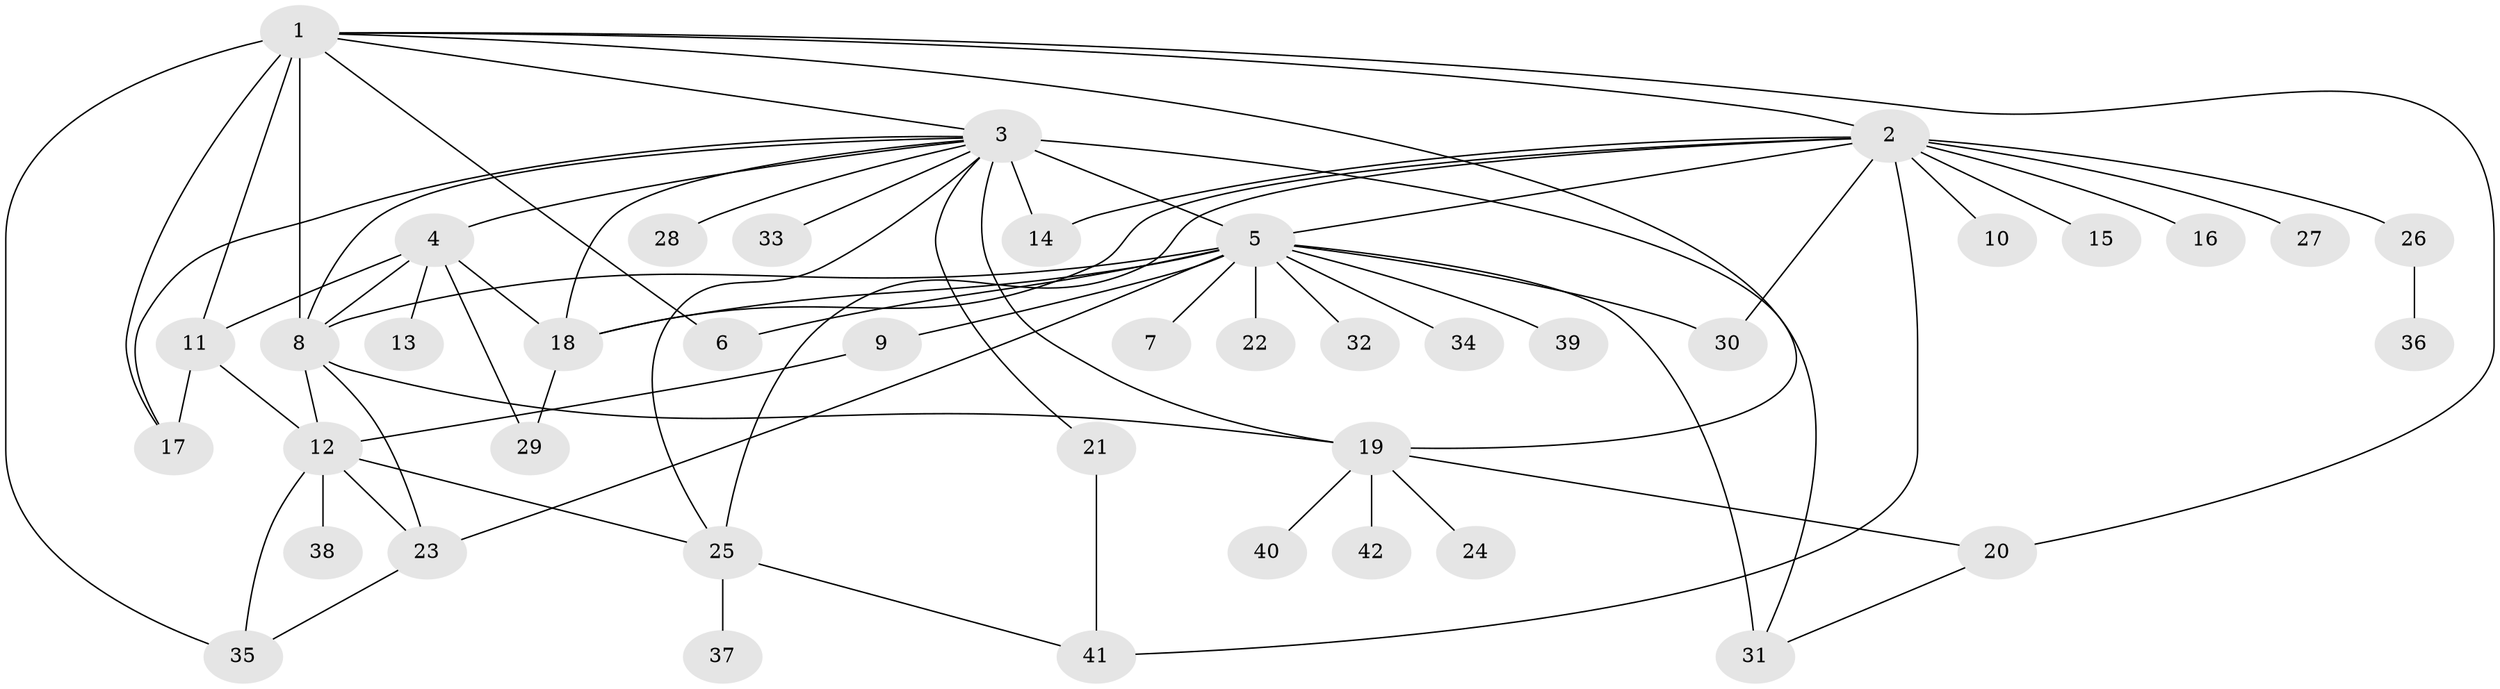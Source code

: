 // original degree distribution, {15: 0.012048192771084338, 13: 0.012048192771084338, 23: 0.012048192771084338, 7: 0.03614457831325301, 18: 0.012048192771084338, 3: 0.08433734939759036, 2: 0.2289156626506024, 1: 0.4819277108433735, 9: 0.024096385542168676, 4: 0.07228915662650602, 5: 0.012048192771084338, 6: 0.012048192771084338}
// Generated by graph-tools (version 1.1) at 2025/35/03/09/25 02:35:43]
// undirected, 42 vertices, 70 edges
graph export_dot {
graph [start="1"]
  node [color=gray90,style=filled];
  1;
  2;
  3;
  4;
  5;
  6;
  7;
  8;
  9;
  10;
  11;
  12;
  13;
  14;
  15;
  16;
  17;
  18;
  19;
  20;
  21;
  22;
  23;
  24;
  25;
  26;
  27;
  28;
  29;
  30;
  31;
  32;
  33;
  34;
  35;
  36;
  37;
  38;
  39;
  40;
  41;
  42;
  1 -- 2 [weight=1.0];
  1 -- 3 [weight=1.0];
  1 -- 6 [weight=1.0];
  1 -- 8 [weight=6.0];
  1 -- 11 [weight=1.0];
  1 -- 17 [weight=1.0];
  1 -- 19 [weight=1.0];
  1 -- 20 [weight=1.0];
  1 -- 35 [weight=1.0];
  2 -- 5 [weight=1.0];
  2 -- 10 [weight=1.0];
  2 -- 14 [weight=1.0];
  2 -- 15 [weight=1.0];
  2 -- 16 [weight=1.0];
  2 -- 18 [weight=1.0];
  2 -- 25 [weight=1.0];
  2 -- 26 [weight=1.0];
  2 -- 27 [weight=1.0];
  2 -- 30 [weight=1.0];
  2 -- 41 [weight=1.0];
  3 -- 4 [weight=1.0];
  3 -- 5 [weight=1.0];
  3 -- 8 [weight=1.0];
  3 -- 14 [weight=8.0];
  3 -- 17 [weight=1.0];
  3 -- 18 [weight=1.0];
  3 -- 19 [weight=1.0];
  3 -- 21 [weight=1.0];
  3 -- 25 [weight=1.0];
  3 -- 28 [weight=1.0];
  3 -- 31 [weight=1.0];
  3 -- 33 [weight=1.0];
  4 -- 8 [weight=1.0];
  4 -- 11 [weight=2.0];
  4 -- 13 [weight=2.0];
  4 -- 18 [weight=2.0];
  4 -- 29 [weight=1.0];
  5 -- 6 [weight=1.0];
  5 -- 7 [weight=1.0];
  5 -- 8 [weight=1.0];
  5 -- 9 [weight=1.0];
  5 -- 18 [weight=1.0];
  5 -- 22 [weight=1.0];
  5 -- 23 [weight=2.0];
  5 -- 30 [weight=1.0];
  5 -- 31 [weight=2.0];
  5 -- 32 [weight=1.0];
  5 -- 34 [weight=1.0];
  5 -- 39 [weight=1.0];
  8 -- 12 [weight=1.0];
  8 -- 19 [weight=1.0];
  8 -- 23 [weight=1.0];
  9 -- 12 [weight=1.0];
  11 -- 12 [weight=1.0];
  11 -- 17 [weight=2.0];
  12 -- 23 [weight=1.0];
  12 -- 25 [weight=1.0];
  12 -- 35 [weight=1.0];
  12 -- 38 [weight=1.0];
  18 -- 29 [weight=1.0];
  19 -- 20 [weight=1.0];
  19 -- 24 [weight=1.0];
  19 -- 40 [weight=1.0];
  19 -- 42 [weight=1.0];
  20 -- 31 [weight=1.0];
  21 -- 41 [weight=1.0];
  23 -- 35 [weight=1.0];
  25 -- 37 [weight=1.0];
  25 -- 41 [weight=1.0];
  26 -- 36 [weight=1.0];
}
